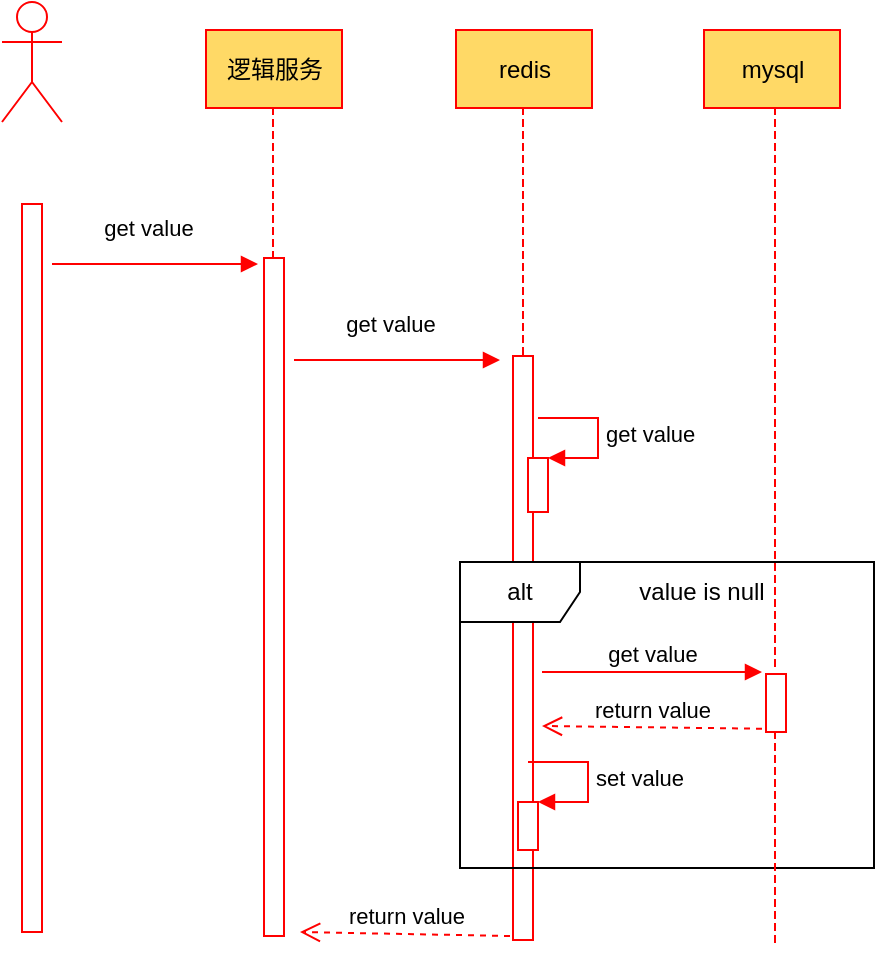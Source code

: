 <mxfile version="20.0.1" type="github">
  <diagram id="mMxJj-c8VBn48qBRDS8L" name="Page-1">
    <mxGraphModel dx="1422" dy="762" grid="0" gridSize="10" guides="1" tooltips="1" connect="1" arrows="1" fold="1" page="1" pageScale="1" pageWidth="827" pageHeight="1169" math="0" shadow="0">
      <root>
        <mxCell id="0" />
        <mxCell id="1" parent="0" />
        <mxCell id="z6KhFCeTX4yOgjB6BVxA-1" value="" style="shape=umlActor;verticalLabelPosition=bottom;verticalAlign=top;html=1;strokeColor=#FF0000;" parent="1" vertex="1">
          <mxGeometry x="158" y="139" width="30" height="60" as="geometry" />
        </mxCell>
        <mxCell id="z6KhFCeTX4yOgjB6BVxA-2" value="" style="html=1;points=[];perimeter=orthogonalPerimeter;strokeColor=#FF0000;shadow=0;" parent="1" vertex="1">
          <mxGeometry x="168" y="240" width="10" height="364" as="geometry" />
        </mxCell>
        <mxCell id="z6KhFCeTX4yOgjB6BVxA-3" value="" style="html=1;points=[];perimeter=orthogonalPerimeter;strokeColor=#FF0000;" parent="1" vertex="1">
          <mxGeometry x="289" y="267" width="10" height="339" as="geometry" />
        </mxCell>
        <mxCell id="z6KhFCeTX4yOgjB6BVxA-4" value="" style="html=1;points=[];perimeter=orthogonalPerimeter;strokeColor=#FF0000;" parent="1" vertex="1">
          <mxGeometry x="413.5" y="316" width="10" height="292" as="geometry" />
        </mxCell>
        <mxCell id="z6KhFCeTX4yOgjB6BVxA-6" value="逻辑服务" style="html=1;strokeColor=#FF0000;fillColor=#FFD966;" parent="1" vertex="1">
          <mxGeometry x="260" y="153" width="68" height="39" as="geometry" />
        </mxCell>
        <mxCell id="z6KhFCeTX4yOgjB6BVxA-7" value="redis" style="html=1;strokeColor=#FF0000;fillColor=#FFD966;" parent="1" vertex="1">
          <mxGeometry x="385" y="153" width="68" height="39" as="geometry" />
        </mxCell>
        <mxCell id="z6KhFCeTX4yOgjB6BVxA-16" value="" style="html=1;points=[];perimeter=orthogonalPerimeter;shadow=0;strokeColor=#FF0000;" parent="1" vertex="1">
          <mxGeometry x="421" y="367" width="10" height="27" as="geometry" />
        </mxCell>
        <mxCell id="z6KhFCeTX4yOgjB6BVxA-17" value="get value" style="edgeStyle=orthogonalEdgeStyle;html=1;align=left;spacingLeft=2;endArrow=block;rounded=0;entryX=1;entryY=0;elbow=vertical;strokeColor=#FF0000;" parent="1" target="z6KhFCeTX4yOgjB6BVxA-16" edge="1">
          <mxGeometry relative="1" as="geometry">
            <mxPoint x="426" y="347" as="sourcePoint" />
            <Array as="points">
              <mxPoint x="456" y="347" />
            </Array>
          </mxGeometry>
        </mxCell>
        <mxCell id="z6KhFCeTX4yOgjB6BVxA-18" value="alt" style="shape=umlFrame;whiteSpace=wrap;html=1;shadow=0;strokeColor=#000000;" parent="1" vertex="1">
          <mxGeometry x="387" y="419" width="207" height="153" as="geometry" />
        </mxCell>
        <mxCell id="6Fqfc0VOmwdHo4DhHVjG-14" value="get value" style="html=1;verticalAlign=bottom;endArrow=block;rounded=0;strokeColor=#FF0000;" edge="1" parent="1">
          <mxGeometry x="-0.068" y="9" width="80" relative="1" as="geometry">
            <mxPoint x="183" y="270" as="sourcePoint" />
            <mxPoint x="286" y="270" as="targetPoint" />
            <mxPoint as="offset" />
          </mxGeometry>
        </mxCell>
        <mxCell id="6Fqfc0VOmwdHo4DhHVjG-15" value="get value" style="html=1;verticalAlign=bottom;endArrow=block;rounded=0;strokeColor=#FF0000;" edge="1" parent="1">
          <mxGeometry x="-0.068" y="9" width="80" relative="1" as="geometry">
            <mxPoint x="304" y="318" as="sourcePoint" />
            <mxPoint x="407" y="318" as="targetPoint" />
            <mxPoint as="offset" />
          </mxGeometry>
        </mxCell>
        <mxCell id="6Fqfc0VOmwdHo4DhHVjG-16" value="" style="html=1;points=[];perimeter=orthogonalPerimeter;strokeColor=#FF0000;" vertex="1" parent="1">
          <mxGeometry x="540" y="475" width="10" height="29" as="geometry" />
        </mxCell>
        <mxCell id="6Fqfc0VOmwdHo4DhHVjG-17" value="get value" style="html=1;verticalAlign=bottom;endArrow=block;entryX=0;entryY=0;rounded=0;strokeColor=#FF0000;" edge="1" parent="1">
          <mxGeometry relative="1" as="geometry">
            <mxPoint x="428" y="474" as="sourcePoint" />
            <mxPoint x="538" y="474" as="targetPoint" />
          </mxGeometry>
        </mxCell>
        <mxCell id="6Fqfc0VOmwdHo4DhHVjG-18" value="return value" style="html=1;verticalAlign=bottom;endArrow=open;dashed=1;endSize=8;exitX=0;exitY=0.95;rounded=0;strokeColor=#FF0000;" edge="1" parent="1">
          <mxGeometry relative="1" as="geometry">
            <mxPoint x="428" y="501" as="targetPoint" />
            <mxPoint x="538" y="502.35" as="sourcePoint" />
          </mxGeometry>
        </mxCell>
        <mxCell id="6Fqfc0VOmwdHo4DhHVjG-19" value="" style="html=1;points=[];perimeter=orthogonalPerimeter;strokeColor=#FF0000;" vertex="1" parent="1">
          <mxGeometry x="416" y="539" width="10" height="24" as="geometry" />
        </mxCell>
        <mxCell id="6Fqfc0VOmwdHo4DhHVjG-20" value="set value" style="edgeStyle=orthogonalEdgeStyle;html=1;align=left;spacingLeft=2;endArrow=block;rounded=0;entryX=1;entryY=0;strokeColor=#FF0000;" edge="1" target="6Fqfc0VOmwdHo4DhHVjG-19" parent="1">
          <mxGeometry relative="1" as="geometry">
            <mxPoint x="421" y="519" as="sourcePoint" />
            <Array as="points">
              <mxPoint x="451" y="519" />
            </Array>
          </mxGeometry>
        </mxCell>
        <mxCell id="6Fqfc0VOmwdHo4DhHVjG-21" value="return value" style="html=1;verticalAlign=bottom;endArrow=open;dashed=1;endSize=8;rounded=0;strokeColor=#FF0000;" edge="1" parent="1">
          <mxGeometry relative="1" as="geometry">
            <mxPoint x="412" y="606" as="sourcePoint" />
            <mxPoint x="307" y="604" as="targetPoint" />
          </mxGeometry>
        </mxCell>
        <mxCell id="6Fqfc0VOmwdHo4DhHVjG-22" value="value is null" style="text;align=center;fontStyle=0;verticalAlign=middle;spacingLeft=3;spacingRight=3;strokeColor=none;rotatable=0;points=[[0,0.5],[1,0.5]];portConstraint=eastwest;" vertex="1" parent="1">
          <mxGeometry x="468" y="420" width="80" height="26" as="geometry" />
        </mxCell>
        <mxCell id="6Fqfc0VOmwdHo4DhHVjG-29" value="mysql" style="html=1;strokeColor=#FF0000;fillColor=#FFD966;" vertex="1" parent="1">
          <mxGeometry x="509" y="153" width="68" height="39" as="geometry" />
        </mxCell>
        <mxCell id="6Fqfc0VOmwdHo4DhHVjG-32" value="" style="shape=partialRectangle;fillColor=none;align=left;verticalAlign=middle;strokeColor=none;spacingLeft=34;rotatable=0;points=[[0,0.5],[1,0.5]];portConstraint=eastwest;dropTarget=0;" vertex="1" parent="1">
          <mxGeometry x="543.5" y="192" width="3" height="281" as="geometry" />
        </mxCell>
        <mxCell id="6Fqfc0VOmwdHo4DhHVjG-33" value="" style="shape=partialRectangle;top=0;left=0;bottom=0;fillColor=none;stokeWidth=1;dashed=1;align=left;verticalAlign=middle;spacingLeft=4;spacingRight=4;overflow=hidden;rotatable=0;points=[];portConstraint=eastwest;part=1;strokeColor=#FF0000;" vertex="1" connectable="0" parent="6Fqfc0VOmwdHo4DhHVjG-32">
          <mxGeometry width="1" height="281" as="geometry" />
        </mxCell>
        <mxCell id="6Fqfc0VOmwdHo4DhHVjG-34" value="" style="shape=partialRectangle;fillColor=none;align=left;verticalAlign=middle;strokeColor=none;spacingLeft=34;rotatable=0;points=[[0,0.5],[1,0.5]];portConstraint=eastwest;dropTarget=0;" vertex="1" parent="1">
          <mxGeometry x="543.5" y="504" width="3" height="108" as="geometry" />
        </mxCell>
        <mxCell id="6Fqfc0VOmwdHo4DhHVjG-35" value="" style="shape=partialRectangle;top=0;left=0;bottom=0;fillColor=none;stokeWidth=1;dashed=1;align=left;verticalAlign=middle;spacingLeft=4;spacingRight=4;overflow=hidden;rotatable=0;points=[];portConstraint=eastwest;part=1;strokeColor=#FF0000;" vertex="1" connectable="0" parent="6Fqfc0VOmwdHo4DhHVjG-34">
          <mxGeometry width="1" height="108" as="geometry" />
        </mxCell>
        <mxCell id="6Fqfc0VOmwdHo4DhHVjG-36" value="" style="shape=partialRectangle;fillColor=none;align=left;verticalAlign=middle;strokeColor=none;spacingLeft=34;rotatable=0;points=[[0,0.5],[1,0.5]];portConstraint=eastwest;dropTarget=0;" vertex="1" parent="1">
          <mxGeometry x="417.5" y="192" width="3" height="123" as="geometry" />
        </mxCell>
        <mxCell id="6Fqfc0VOmwdHo4DhHVjG-37" value="" style="shape=partialRectangle;top=0;left=0;bottom=0;fillColor=none;stokeWidth=1;dashed=1;align=left;verticalAlign=middle;spacingLeft=4;spacingRight=4;overflow=hidden;rotatable=0;points=[];portConstraint=eastwest;part=1;strokeColor=#FF0000;" vertex="1" connectable="0" parent="6Fqfc0VOmwdHo4DhHVjG-36">
          <mxGeometry width="1" height="123.0" as="geometry" />
        </mxCell>
        <mxCell id="6Fqfc0VOmwdHo4DhHVjG-38" value="" style="shape=partialRectangle;fillColor=none;align=left;verticalAlign=middle;strokeColor=none;spacingLeft=34;rotatable=0;points=[[0,0.5],[1,0.5]];portConstraint=eastwest;dropTarget=0;" vertex="1" parent="1">
          <mxGeometry x="292.5" y="192" width="3" height="76" as="geometry" />
        </mxCell>
        <mxCell id="6Fqfc0VOmwdHo4DhHVjG-39" value="" style="shape=partialRectangle;top=0;left=0;bottom=0;fillColor=none;stokeWidth=1;dashed=1;align=left;verticalAlign=middle;spacingLeft=4;spacingRight=4;overflow=hidden;rotatable=0;points=[];portConstraint=eastwest;part=1;strokeColor=#FF0000;" vertex="1" connectable="0" parent="6Fqfc0VOmwdHo4DhHVjG-38">
          <mxGeometry width="1" height="76.0" as="geometry" />
        </mxCell>
      </root>
    </mxGraphModel>
  </diagram>
</mxfile>

